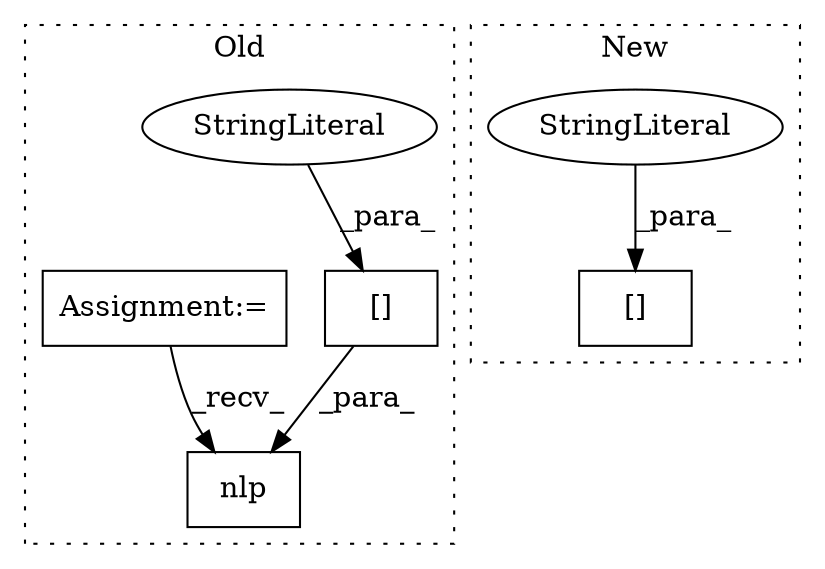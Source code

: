 digraph G {
subgraph cluster0 {
1 [label="nlp" a="32" s="2800,2816" l="4,1" shape="box"];
4 [label="[]" a="2" s="2804,2815" l="5,1" shape="box"];
5 [label="StringLiteral" a="45" s="2809" l="6" shape="ellipse"];
6 [label="Assignment:=" a="7" s="2488" l="9" shape="box"];
label = "Old";
style="dotted";
}
subgraph cluster1 {
2 [label="[]" a="2" s="2627,2645" l="5,1" shape="box"];
3 [label="StringLiteral" a="45" s="2632" l="13" shape="ellipse"];
label = "New";
style="dotted";
}
3 -> 2 [label="_para_"];
4 -> 1 [label="_para_"];
5 -> 4 [label="_para_"];
6 -> 1 [label="_recv_"];
}